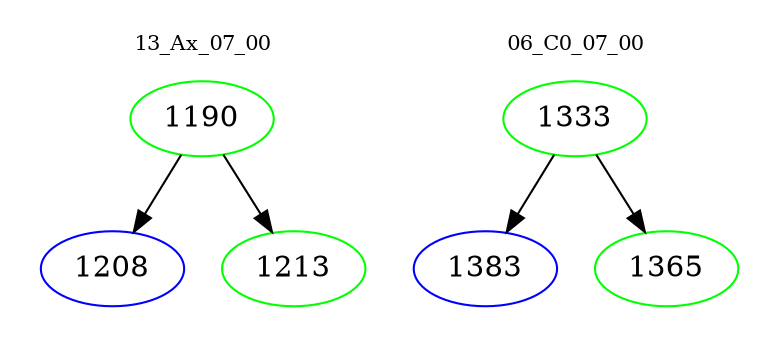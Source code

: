 digraph{
subgraph cluster_0 {
color = white
label = "13_Ax_07_00";
fontsize=10;
T0_1190 [label="1190", color="green"]
T0_1190 -> T0_1208 [color="black"]
T0_1208 [label="1208", color="blue"]
T0_1190 -> T0_1213 [color="black"]
T0_1213 [label="1213", color="green"]
}
subgraph cluster_1 {
color = white
label = "06_C0_07_00";
fontsize=10;
T1_1333 [label="1333", color="green"]
T1_1333 -> T1_1383 [color="black"]
T1_1383 [label="1383", color="blue"]
T1_1333 -> T1_1365 [color="black"]
T1_1365 [label="1365", color="green"]
}
}
